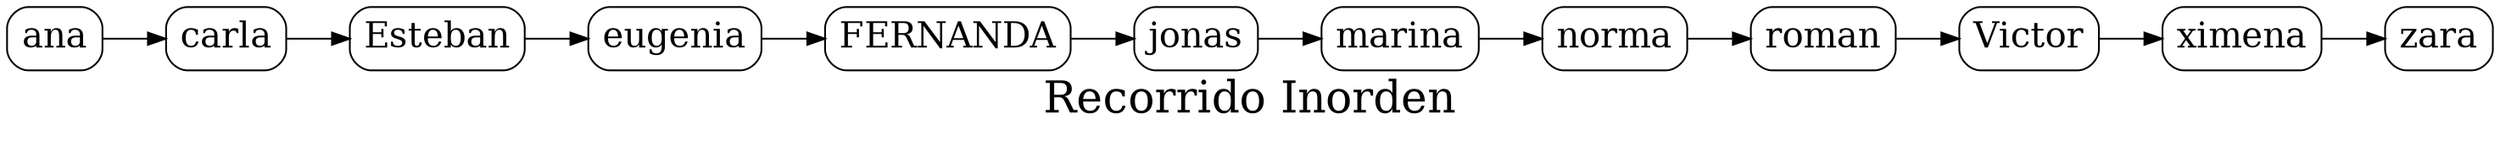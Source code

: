 digraph traverseInorder{
rankdir=LR;
node[style=rounded,shape=box,fontsize=20];
ana->carla->Esteban->eugenia->FERNANDA->jonas->marina->norma->roman->Victor->ximena->zara;
label="Recorrido Inorden";
fontsize=25;}